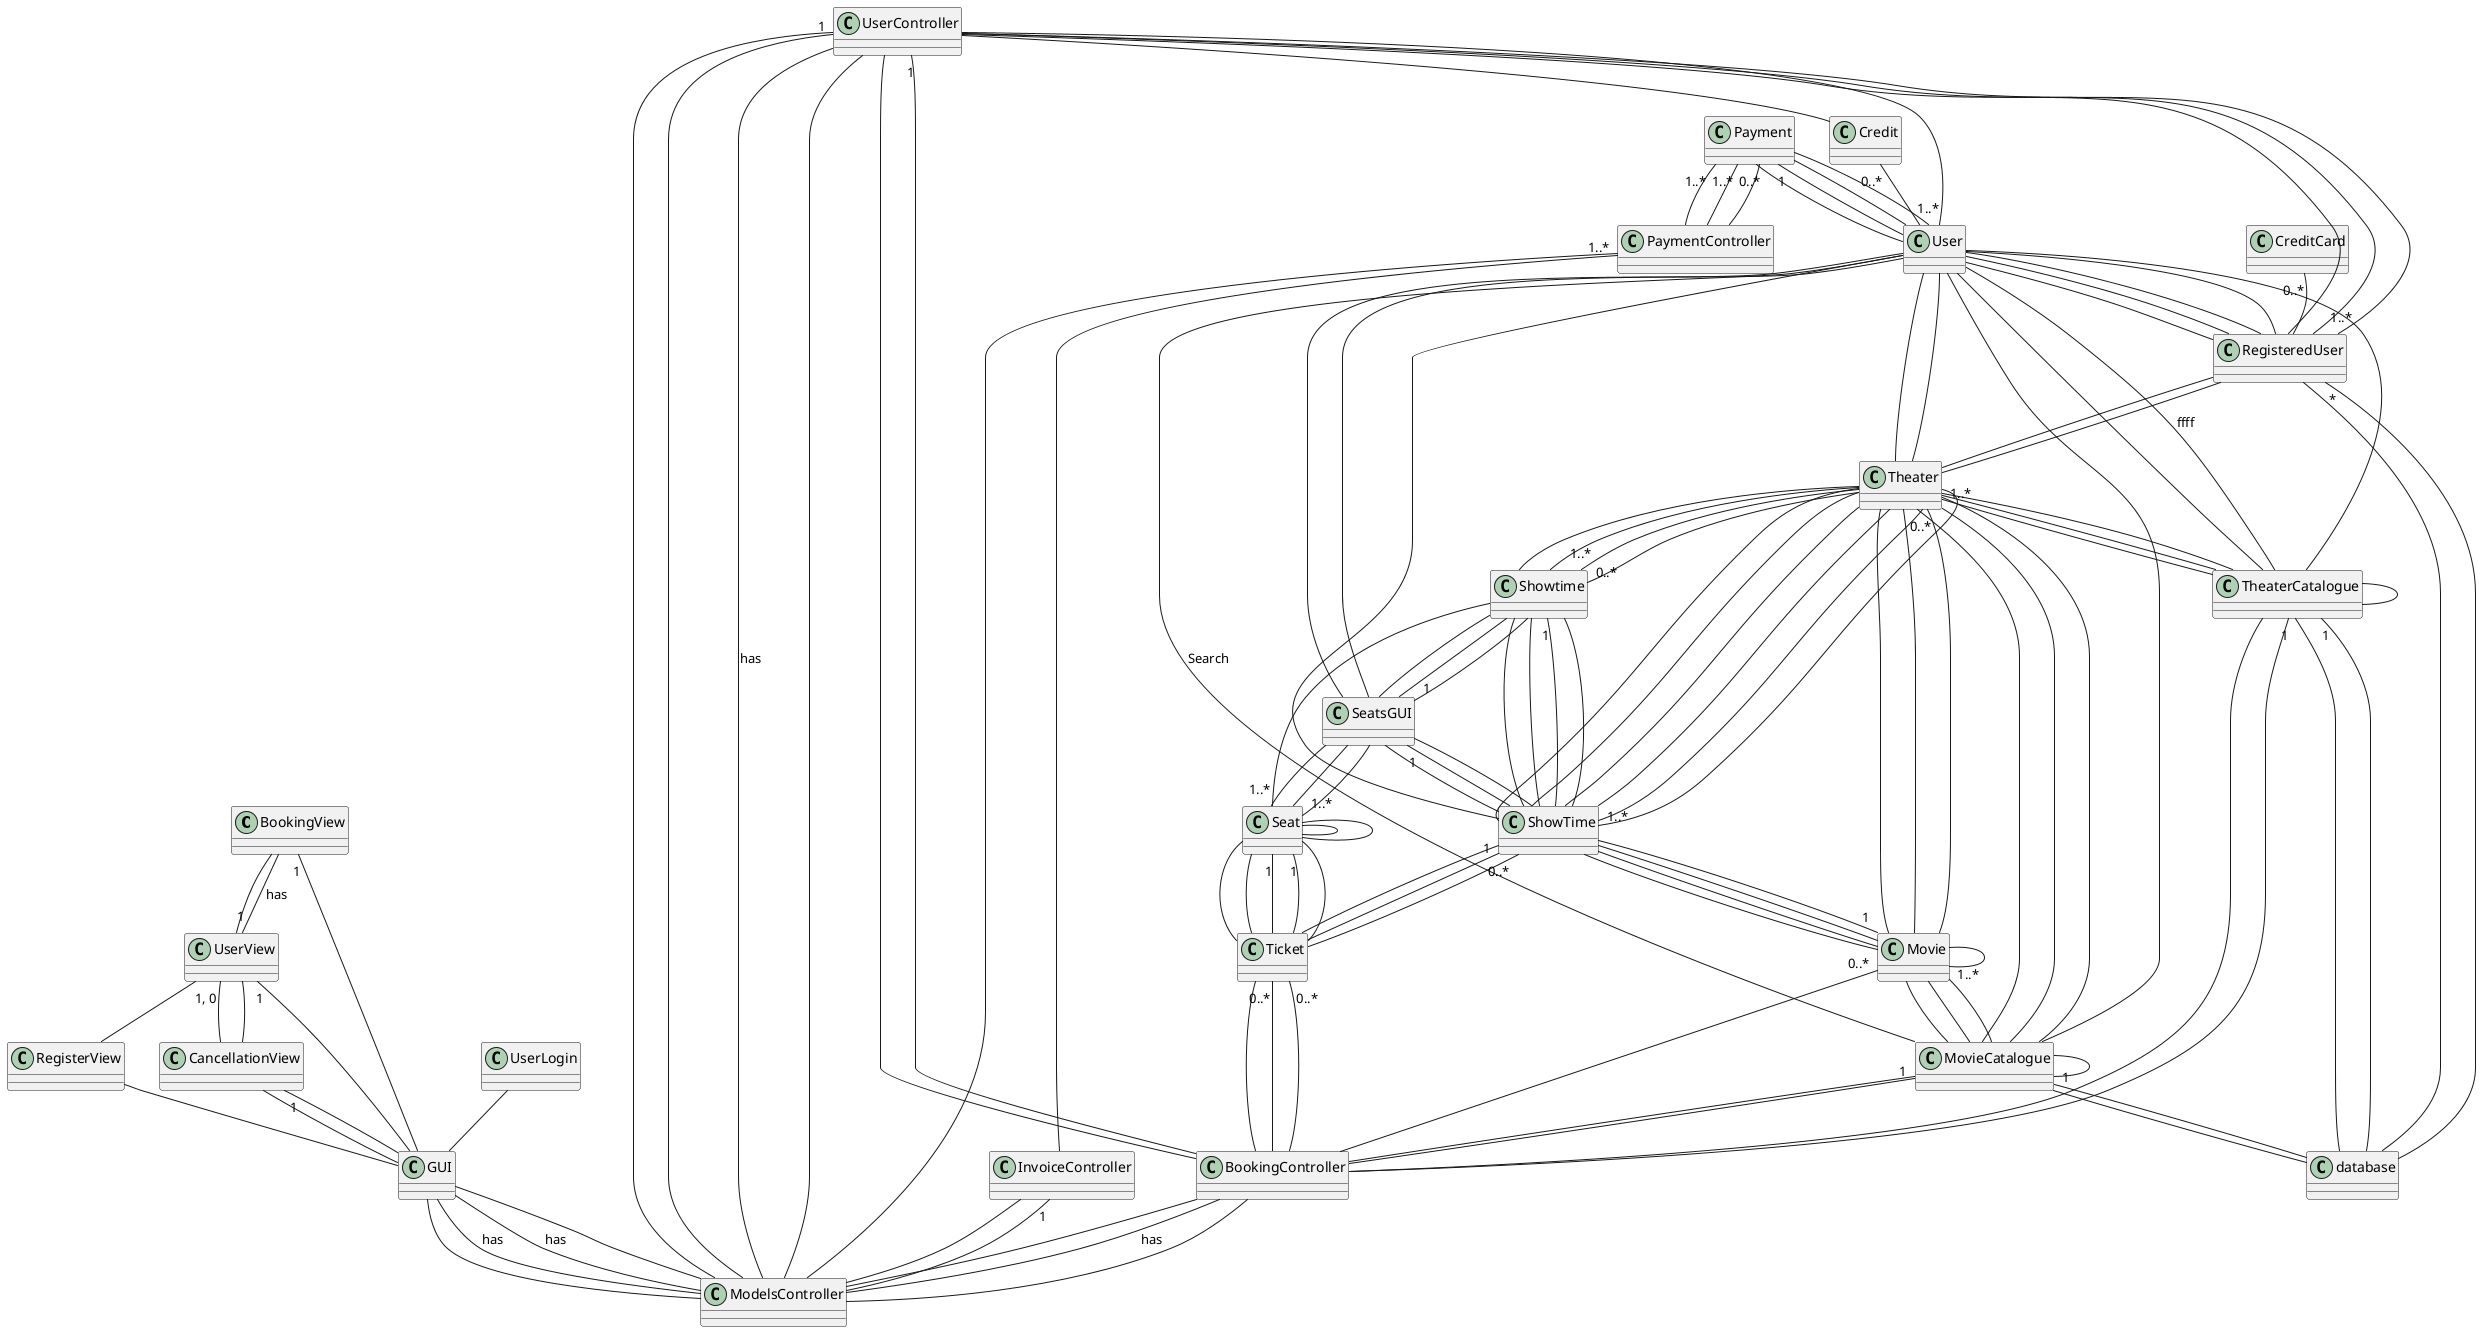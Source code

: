 @startuml
class BookingView {
}
class CancellationView {
}
class UserView {
}
class GUI {
}
class UserLogin {
}
class RegisterView {
}
class ModelsController {
}
class RegisteredUser {
}
class database {
}
class UserController {
}
class Credit {
}
class User {
}
class CreditCard {
}
class SeatsGUI {
}
class MovieCatalogue {
}
class TheaterCatalogue {
}
class Seat {
}
class Payment {
}
class InvoiceController {
}
class PaymentController {
}
class Ticket {
}
class Showtime {
}
class Theater {
}
class ShowTime {
}
class Movie {
}
class BookingController {
}
BookingView "1" --  GUI
BookingView  --  UserView
CancellationView  --  GUI
CancellationView  --  UserView
CancellationView "1" --  GUI
UserView "1" --  BookingView : has
UserView  --  RegisterView
UserView "1, 0" --  CancellationView
UserView "1" --  GUI
GUI  --  ModelsController
GUI  --  ModelsController : has
GUI  --  ModelsController : has
GUI  --  ModelsController
UserLogin  --  GUI
RegisterView  --  GUI
RegisteredUser  --  Theater
RegisteredUser  --  Theater
RegisteredUser  --  UserController
RegisteredUser  --  database
RegisteredUser  --  UserController
RegisteredUser "1..*" --  UserController
RegisteredUser "*" --  database
RegisteredUser  --  User
RegisteredUser  --  User
UserController  --  BookingController
UserController "1" --  BookingController
UserController  --  ModelsController
UserController "1" --  ModelsController
UserController  --  Credit
UserController  --  ModelsController : has
UserController  --  ModelsController
Credit "0..*" --  User
User  --  MovieCatalogue : Search
User  --  MovieCatalogue
User  --  TheaterCatalogue
User  --  TheaterCatalogue : ffff
User  --  TheaterCatalogue
User  --  ShowTime
User  --  SeatsGUI
User  --  Theater
User  --  Theater
User  --  RegisteredUser
User  --  SeatsGUI
User  --  RegisteredUser
User "1..*" --  UserController
CreditCard "0..*" --  RegisteredUser
SeatsGUI  --  Seat
SeatsGUI  --  Showtime
SeatsGUI  --  ShowTime
SeatsGUI "1" --  Showtime
SeatsGUI "1" --  ShowTime
MovieCatalogue  --  Movie
MovieCatalogue  --  MovieCatalogue
MovieCatalogue  --  BookingController
MovieCatalogue  --  database
MovieCatalogue  --  Theater
MovieCatalogue  --  Theater
MovieCatalogue "1" --  database
MovieCatalogue "1" --  BookingController
TheaterCatalogue  --  TheaterCatalogue
TheaterCatalogue  --  Theater
TheaterCatalogue  --  BookingController
TheaterCatalogue  --  database
TheaterCatalogue "1" --  database
TheaterCatalogue "1" --  BookingController
Seat  --  SeatsGUI
Seat  --  Ticket
Seat  --  Seat
Seat  --  Seat
Seat  --  Ticket
Seat "1" --  Ticket
Seat "1..*" --  SeatsGUI
Seat "1..*" --  Showtime
Seat "1" --  Ticket
Payment  --  User
Payment "1" --  User
Payment  --  User
Payment  --  User
Payment "1..*" --  PaymentController
Payment "1..*" --  PaymentController
Payment "0..*" --  PaymentController
InvoiceController  --  ModelsController
InvoiceController "1" --  ModelsController
PaymentController  --  ModelsController
PaymentController "1..*" --  InvoiceController
Ticket  --  BookingController
Ticket  --  Seat
Ticket "0..*" --  BookingController
Ticket "0..*" --  BookingController
Showtime  --  SeatsGUI
Showtime  --  ShowTime
Showtime  --  Theater
Showtime  --  ShowTime
Showtime "1..*" --  Theater
Showtime "1" --  ShowTime
Showtime "0..*" --  Theater
Theater  --  Movie
Theater  --  Showtime
Theater  --  ShowTime
Theater  --  ShowTime
Theater  --  Movie
Theater  --  TheaterCatalogue
Theater "1..*" --  TheaterCatalogue
Theater  --  ShowTime
Theater "0..*" --  Movie
ShowTime  --  Movie
ShowTime  --  Showtime
ShowTime  --  Movie
ShowTime  --  SeatsGUI
ShowTime  --  Theater
ShowTime  --  Ticket
ShowTime  --  Theater
ShowTime "1" --  Ticket
ShowTime "1..*" --  Theater
ShowTime "0..*" --  Ticket
Movie  --  Movie
MovieCatalogue  --  Theater
Movie  --  ShowTime
Movie  --  MovieCatalogue
Movie "1" --  ShowTime
Movie "1..*" --  MovieCatalogue
Movie "0..*" --  BookingController
BookingController  --  ModelsController
BookingController  --  ModelsController : has
BookingController  --  ModelsController
@enduml